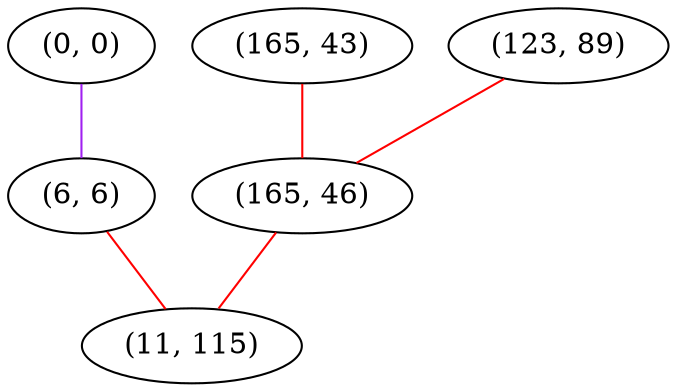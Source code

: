 graph "" {
"(0, 0)";
"(6, 6)";
"(165, 43)";
"(123, 89)";
"(165, 46)";
"(11, 115)";
"(0, 0)" -- "(6, 6)"  [color=purple, key=0, weight=4];
"(6, 6)" -- "(11, 115)"  [color=red, key=0, weight=1];
"(165, 43)" -- "(165, 46)"  [color=red, key=0, weight=1];
"(123, 89)" -- "(165, 46)"  [color=red, key=0, weight=1];
"(165, 46)" -- "(11, 115)"  [color=red, key=0, weight=1];
}
